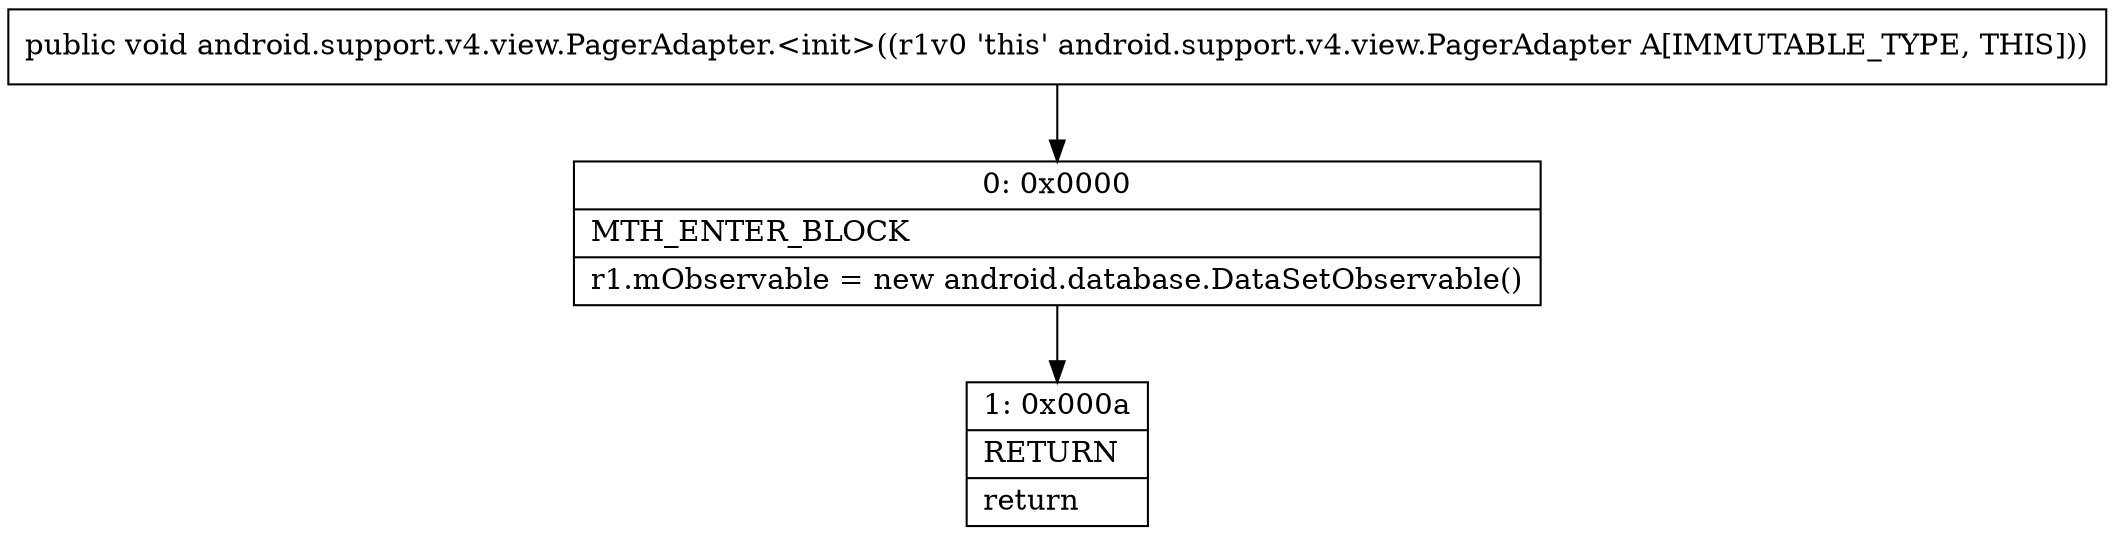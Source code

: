 digraph "CFG forandroid.support.v4.view.PagerAdapter.\<init\>()V" {
Node_0 [shape=record,label="{0\:\ 0x0000|MTH_ENTER_BLOCK\l|r1.mObservable = new android.database.DataSetObservable()\l}"];
Node_1 [shape=record,label="{1\:\ 0x000a|RETURN\l|return\l}"];
MethodNode[shape=record,label="{public void android.support.v4.view.PagerAdapter.\<init\>((r1v0 'this' android.support.v4.view.PagerAdapter A[IMMUTABLE_TYPE, THIS])) }"];
MethodNode -> Node_0;
Node_0 -> Node_1;
}


